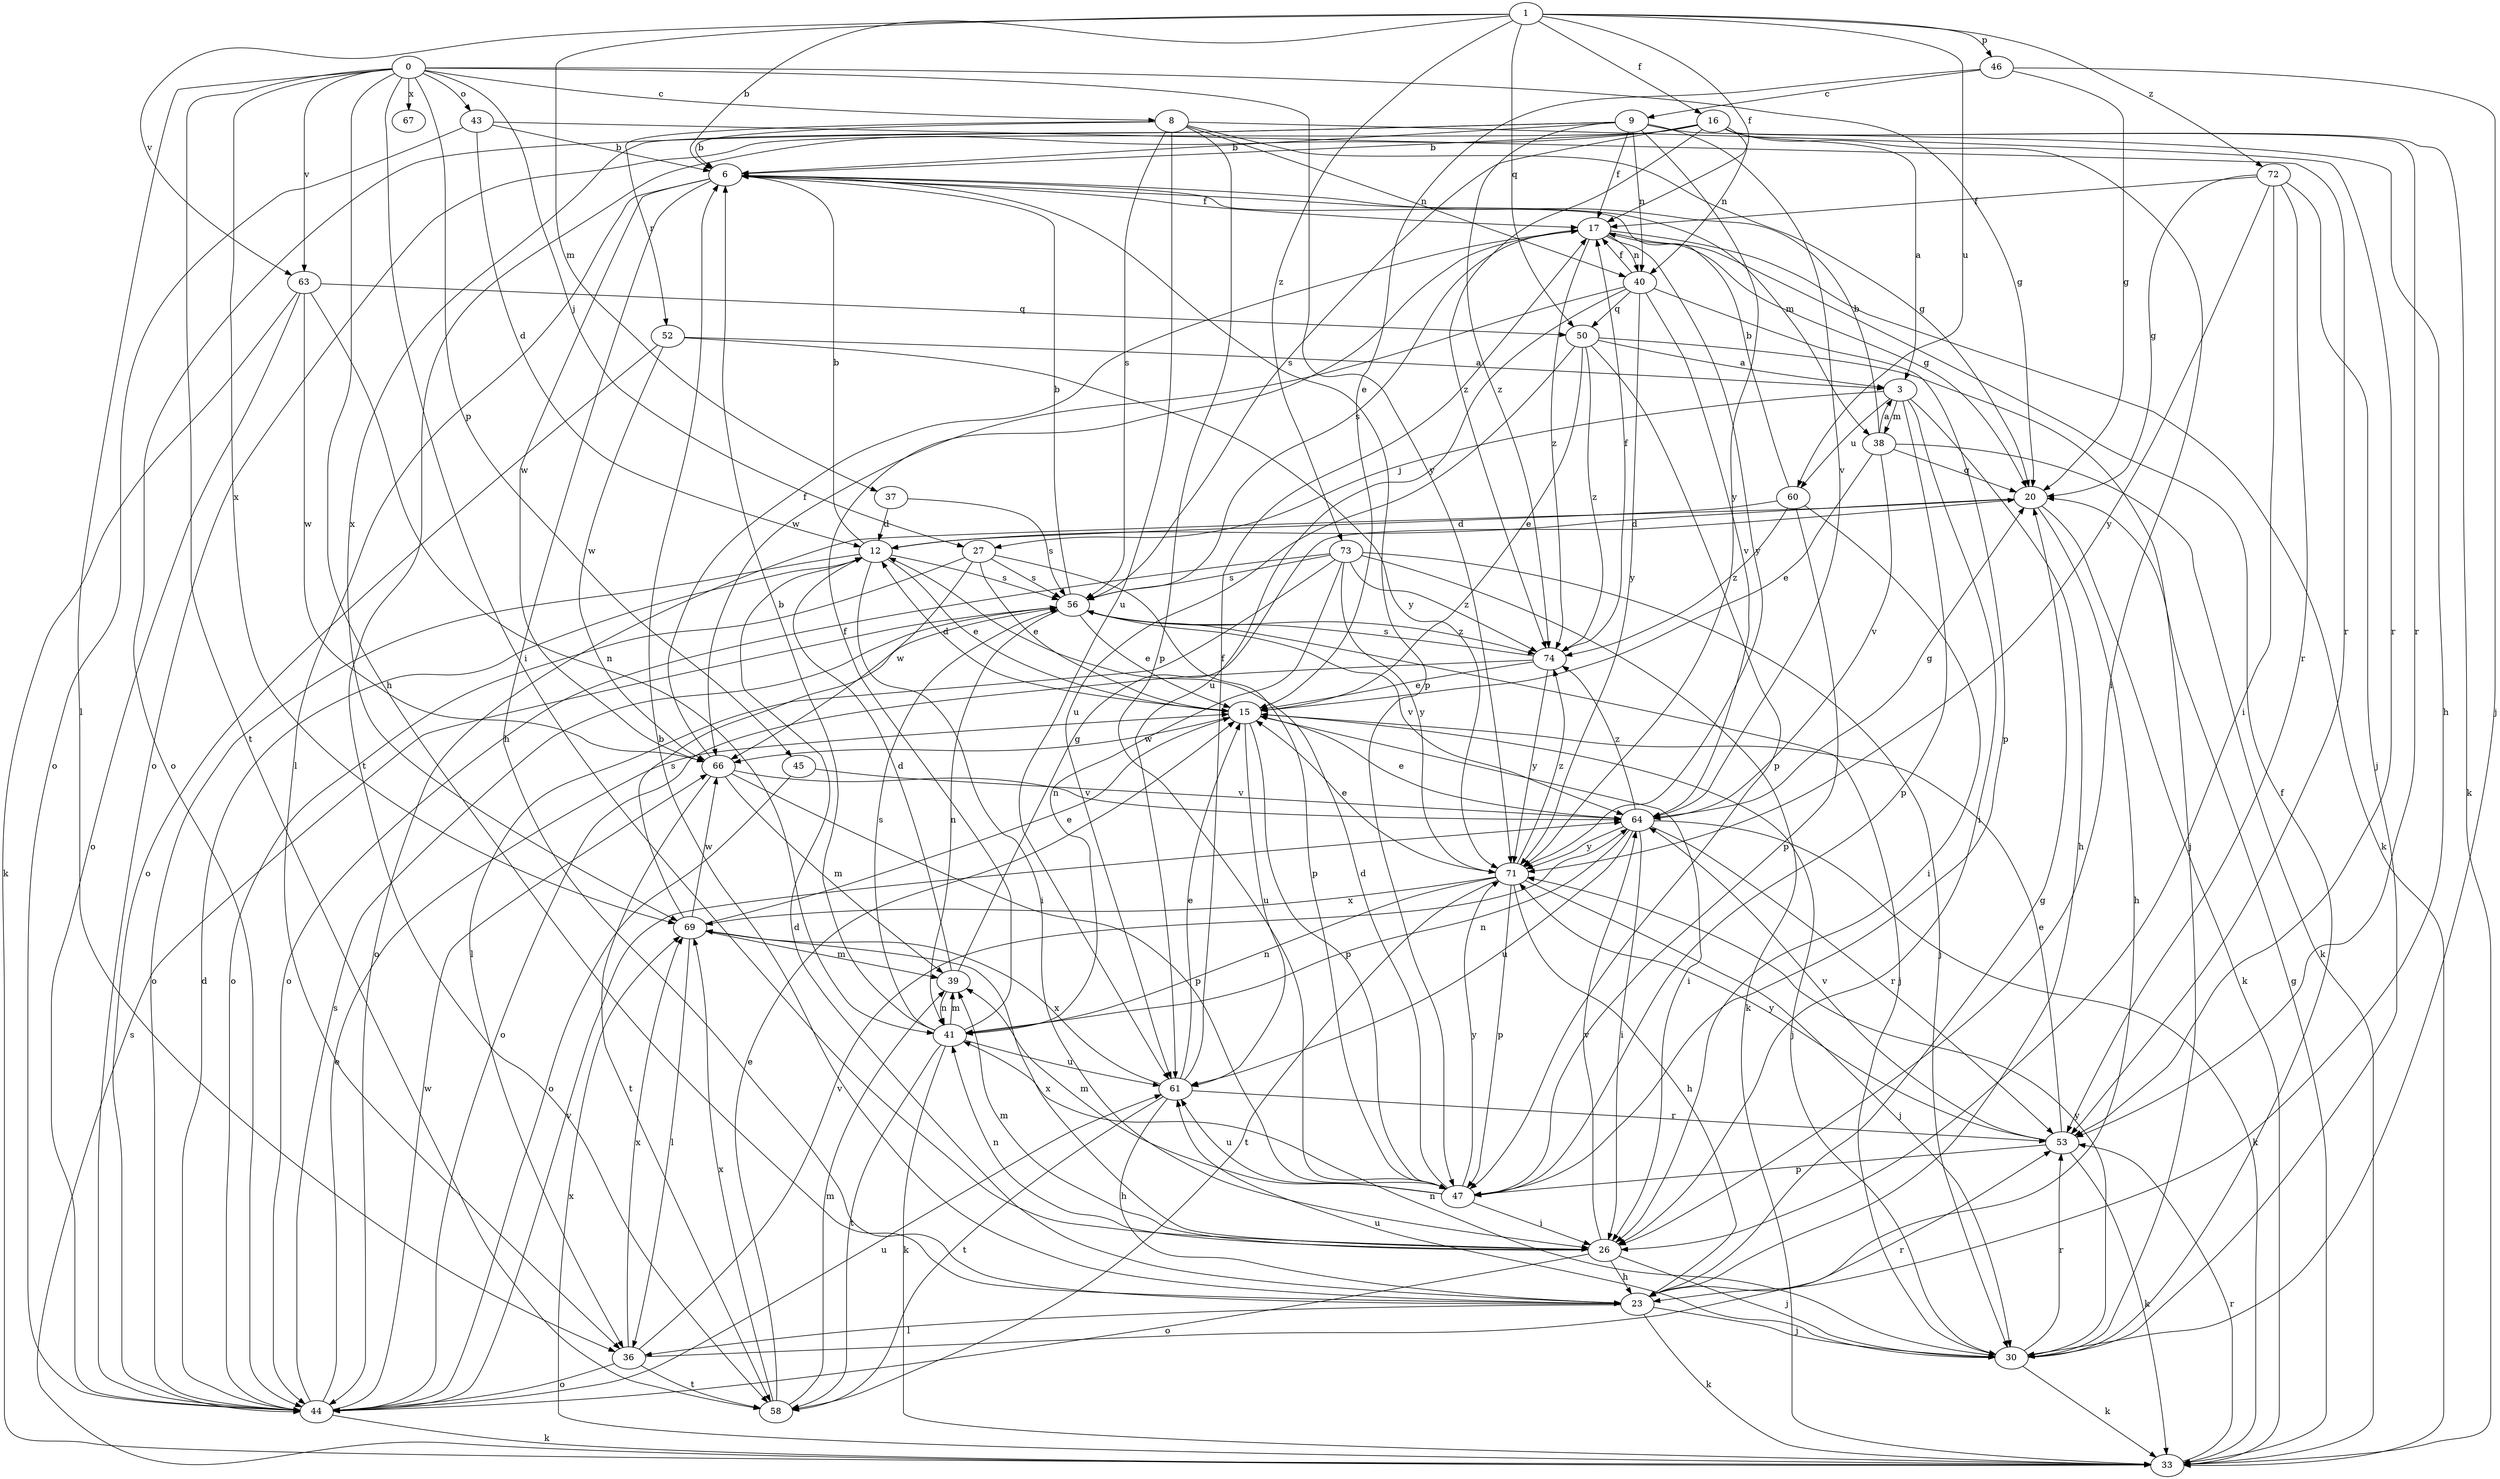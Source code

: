 strict digraph  {
0;
1;
3;
6;
8;
9;
12;
15;
16;
17;
20;
23;
26;
27;
30;
33;
36;
37;
38;
39;
40;
41;
43;
44;
45;
46;
47;
50;
52;
53;
56;
58;
60;
61;
63;
64;
66;
67;
69;
71;
72;
73;
74;
0 -> 8  [label=c];
0 -> 20  [label=g];
0 -> 23  [label=h];
0 -> 26  [label=i];
0 -> 27  [label=j];
0 -> 36  [label=l];
0 -> 43  [label=o];
0 -> 45  [label=p];
0 -> 58  [label=t];
0 -> 63  [label=v];
0 -> 67  [label=x];
0 -> 69  [label=x];
0 -> 71  [label=y];
1 -> 6  [label=b];
1 -> 16  [label=f];
1 -> 17  [label=f];
1 -> 37  [label=m];
1 -> 46  [label=p];
1 -> 50  [label=q];
1 -> 60  [label=u];
1 -> 63  [label=v];
1 -> 72  [label=z];
1 -> 73  [label=z];
3 -> 23  [label=h];
3 -> 26  [label=i];
3 -> 27  [label=j];
3 -> 38  [label=m];
3 -> 47  [label=p];
3 -> 60  [label=u];
6 -> 17  [label=f];
6 -> 23  [label=h];
6 -> 36  [label=l];
6 -> 38  [label=m];
6 -> 47  [label=p];
6 -> 66  [label=w];
8 -> 6  [label=b];
8 -> 20  [label=g];
8 -> 40  [label=n];
8 -> 47  [label=p];
8 -> 52  [label=r];
8 -> 53  [label=r];
8 -> 56  [label=s];
8 -> 61  [label=u];
9 -> 6  [label=b];
9 -> 17  [label=f];
9 -> 23  [label=h];
9 -> 40  [label=n];
9 -> 44  [label=o];
9 -> 64  [label=v];
9 -> 69  [label=x];
9 -> 71  [label=y];
9 -> 74  [label=z];
12 -> 6  [label=b];
12 -> 15  [label=e];
12 -> 26  [label=i];
12 -> 44  [label=o];
12 -> 56  [label=s];
15 -> 12  [label=d];
15 -> 26  [label=i];
15 -> 30  [label=j];
15 -> 47  [label=p];
15 -> 61  [label=u];
15 -> 66  [label=w];
16 -> 3  [label=a];
16 -> 6  [label=b];
16 -> 26  [label=i];
16 -> 33  [label=k];
16 -> 40  [label=n];
16 -> 44  [label=o];
16 -> 53  [label=r];
16 -> 56  [label=s];
16 -> 58  [label=t];
16 -> 74  [label=z];
17 -> 20  [label=g];
17 -> 33  [label=k];
17 -> 40  [label=n];
17 -> 56  [label=s];
17 -> 71  [label=y];
17 -> 74  [label=z];
20 -> 12  [label=d];
20 -> 23  [label=h];
20 -> 33  [label=k];
20 -> 44  [label=o];
23 -> 6  [label=b];
23 -> 12  [label=d];
23 -> 20  [label=g];
23 -> 30  [label=j];
23 -> 33  [label=k];
23 -> 36  [label=l];
26 -> 23  [label=h];
26 -> 30  [label=j];
26 -> 39  [label=m];
26 -> 41  [label=n];
26 -> 44  [label=o];
26 -> 64  [label=v];
26 -> 69  [label=x];
27 -> 15  [label=e];
27 -> 44  [label=o];
27 -> 47  [label=p];
27 -> 56  [label=s];
27 -> 66  [label=w];
30 -> 17  [label=f];
30 -> 33  [label=k];
30 -> 41  [label=n];
30 -> 53  [label=r];
30 -> 61  [label=u];
30 -> 71  [label=y];
33 -> 20  [label=g];
33 -> 53  [label=r];
33 -> 56  [label=s];
33 -> 69  [label=x];
36 -> 44  [label=o];
36 -> 53  [label=r];
36 -> 58  [label=t];
36 -> 64  [label=v];
36 -> 69  [label=x];
37 -> 12  [label=d];
37 -> 56  [label=s];
38 -> 3  [label=a];
38 -> 6  [label=b];
38 -> 15  [label=e];
38 -> 20  [label=g];
38 -> 33  [label=k];
38 -> 64  [label=v];
39 -> 12  [label=d];
39 -> 20  [label=g];
39 -> 41  [label=n];
40 -> 17  [label=f];
40 -> 47  [label=p];
40 -> 50  [label=q];
40 -> 61  [label=u];
40 -> 64  [label=v];
40 -> 66  [label=w];
40 -> 71  [label=y];
41 -> 6  [label=b];
41 -> 17  [label=f];
41 -> 33  [label=k];
41 -> 39  [label=m];
41 -> 56  [label=s];
41 -> 58  [label=t];
41 -> 61  [label=u];
43 -> 6  [label=b];
43 -> 12  [label=d];
43 -> 44  [label=o];
43 -> 53  [label=r];
44 -> 12  [label=d];
44 -> 15  [label=e];
44 -> 33  [label=k];
44 -> 56  [label=s];
44 -> 61  [label=u];
44 -> 64  [label=v];
44 -> 66  [label=w];
45 -> 44  [label=o];
45 -> 64  [label=v];
46 -> 9  [label=c];
46 -> 15  [label=e];
46 -> 20  [label=g];
46 -> 30  [label=j];
47 -> 12  [label=d];
47 -> 26  [label=i];
47 -> 39  [label=m];
47 -> 61  [label=u];
47 -> 71  [label=y];
50 -> 3  [label=a];
50 -> 15  [label=e];
50 -> 30  [label=j];
50 -> 47  [label=p];
50 -> 61  [label=u];
50 -> 74  [label=z];
52 -> 3  [label=a];
52 -> 44  [label=o];
52 -> 66  [label=w];
52 -> 71  [label=y];
53 -> 15  [label=e];
53 -> 33  [label=k];
53 -> 47  [label=p];
53 -> 64  [label=v];
53 -> 71  [label=y];
56 -> 6  [label=b];
56 -> 15  [label=e];
56 -> 30  [label=j];
56 -> 41  [label=n];
56 -> 64  [label=v];
56 -> 74  [label=z];
58 -> 15  [label=e];
58 -> 39  [label=m];
58 -> 69  [label=x];
60 -> 6  [label=b];
60 -> 12  [label=d];
60 -> 26  [label=i];
60 -> 47  [label=p];
60 -> 74  [label=z];
61 -> 15  [label=e];
61 -> 17  [label=f];
61 -> 23  [label=h];
61 -> 53  [label=r];
61 -> 58  [label=t];
61 -> 69  [label=x];
63 -> 33  [label=k];
63 -> 41  [label=n];
63 -> 44  [label=o];
63 -> 50  [label=q];
63 -> 66  [label=w];
64 -> 15  [label=e];
64 -> 20  [label=g];
64 -> 26  [label=i];
64 -> 33  [label=k];
64 -> 41  [label=n];
64 -> 53  [label=r];
64 -> 61  [label=u];
64 -> 71  [label=y];
64 -> 74  [label=z];
66 -> 17  [label=f];
66 -> 39  [label=m];
66 -> 47  [label=p];
66 -> 58  [label=t];
66 -> 64  [label=v];
69 -> 15  [label=e];
69 -> 36  [label=l];
69 -> 39  [label=m];
69 -> 56  [label=s];
69 -> 66  [label=w];
71 -> 15  [label=e];
71 -> 23  [label=h];
71 -> 30  [label=j];
71 -> 41  [label=n];
71 -> 47  [label=p];
71 -> 58  [label=t];
71 -> 69  [label=x];
71 -> 74  [label=z];
72 -> 17  [label=f];
72 -> 20  [label=g];
72 -> 26  [label=i];
72 -> 30  [label=j];
72 -> 53  [label=r];
72 -> 71  [label=y];
73 -> 30  [label=j];
73 -> 33  [label=k];
73 -> 36  [label=l];
73 -> 41  [label=n];
73 -> 44  [label=o];
73 -> 56  [label=s];
73 -> 71  [label=y];
73 -> 74  [label=z];
74 -> 15  [label=e];
74 -> 17  [label=f];
74 -> 44  [label=o];
74 -> 56  [label=s];
74 -> 71  [label=y];
}
